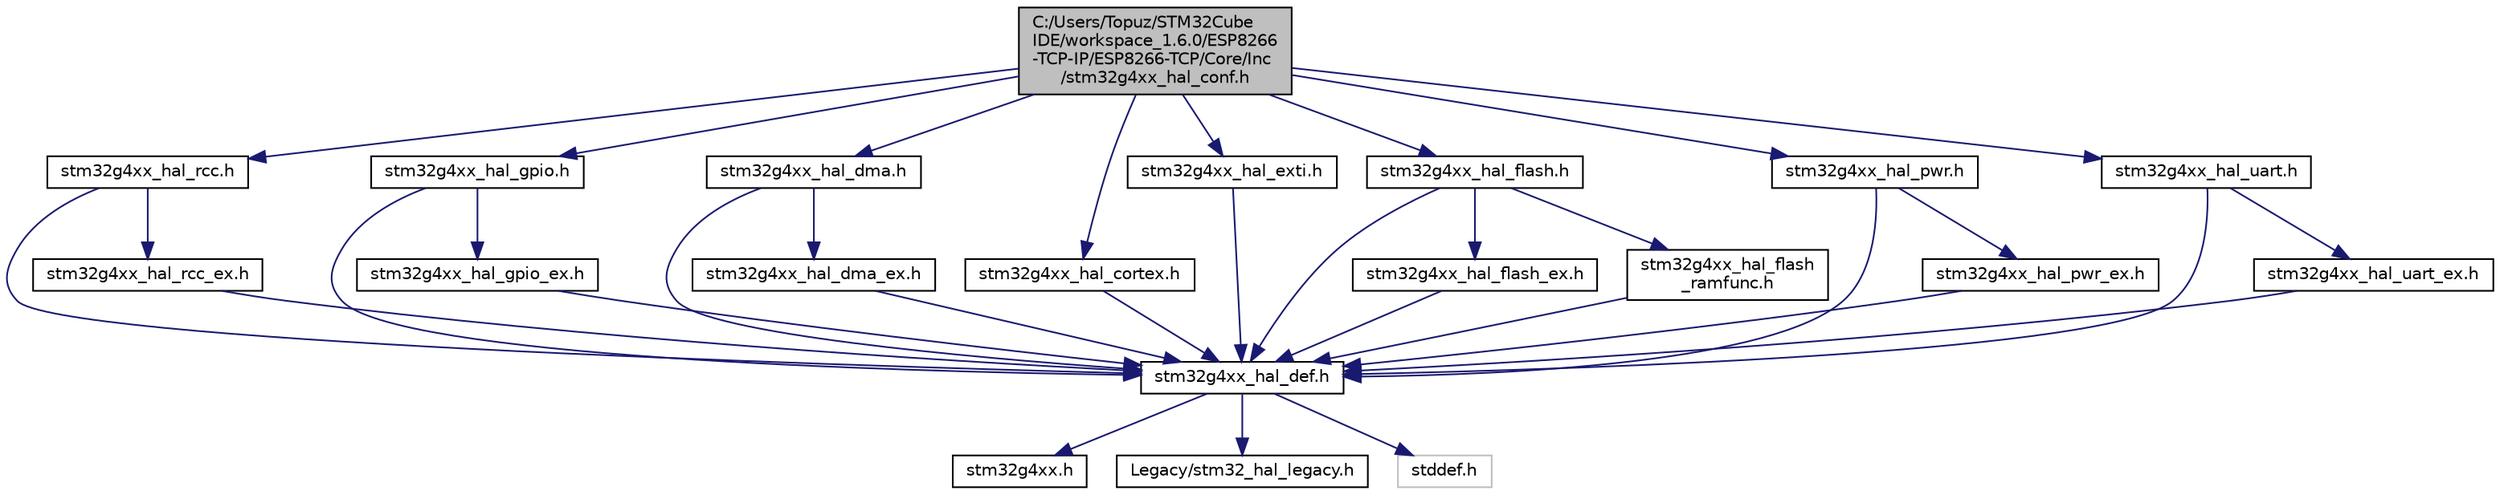 digraph "C:/Users/Topuz/STM32CubeIDE/workspace_1.6.0/ESP8266-TCP-IP/ESP8266-TCP/Core/Inc/stm32g4xx_hal_conf.h"
{
 // LATEX_PDF_SIZE
  edge [fontname="Helvetica",fontsize="10",labelfontname="Helvetica",labelfontsize="10"];
  node [fontname="Helvetica",fontsize="10",shape=record];
  Node1 [label="C:/Users/Topuz/STM32Cube\lIDE/workspace_1.6.0/ESP8266\l-TCP-IP/ESP8266-TCP/Core/Inc\l/stm32g4xx_hal_conf.h",height=0.2,width=0.4,color="black", fillcolor="grey75", style="filled", fontcolor="black",tooltip="HAL configuration file."];
  Node1 -> Node2 [color="midnightblue",fontsize="10",style="solid",fontname="Helvetica"];
  Node2 [label="stm32g4xx_hal_rcc.h",height=0.2,width=0.4,color="black", fillcolor="white", style="filled",URL="$stm32g4xx__hal__rcc_8h.html",tooltip="Header file of RCC HAL module."];
  Node2 -> Node3 [color="midnightblue",fontsize="10",style="solid",fontname="Helvetica"];
  Node3 [label="stm32g4xx_hal_def.h",height=0.2,width=0.4,color="black", fillcolor="white", style="filled",URL="$stm32g4xx__hal__def_8h.html",tooltip="This file contains HAL common defines, enumeration, macros and structures definitions."];
  Node3 -> Node4 [color="midnightblue",fontsize="10",style="solid",fontname="Helvetica"];
  Node4 [label="stm32g4xx.h",height=0.2,width=0.4,color="black", fillcolor="white", style="filled",URL="$stm32g4xx_8h.html",tooltip="CMSIS STM32G4xx Device Peripheral Access Layer Header File."];
  Node3 -> Node5 [color="midnightblue",fontsize="10",style="solid",fontname="Helvetica"];
  Node5 [label="Legacy/stm32_hal_legacy.h",height=0.2,width=0.4,color="black", fillcolor="white", style="filled",URL="$stm32__hal__legacy_8h.html",tooltip="This file contains aliases definition for the STM32Cube HAL constants macros and functions maintained..."];
  Node3 -> Node6 [color="midnightblue",fontsize="10",style="solid",fontname="Helvetica"];
  Node6 [label="stddef.h",height=0.2,width=0.4,color="grey75", fillcolor="white", style="filled",tooltip=" "];
  Node2 -> Node7 [color="midnightblue",fontsize="10",style="solid",fontname="Helvetica"];
  Node7 [label="stm32g4xx_hal_rcc_ex.h",height=0.2,width=0.4,color="black", fillcolor="white", style="filled",URL="$stm32g4xx__hal__rcc__ex_8h.html",tooltip="Header file of RCC HAL Extended module."];
  Node7 -> Node3 [color="midnightblue",fontsize="10",style="solid",fontname="Helvetica"];
  Node1 -> Node8 [color="midnightblue",fontsize="10",style="solid",fontname="Helvetica"];
  Node8 [label="stm32g4xx_hal_gpio.h",height=0.2,width=0.4,color="black", fillcolor="white", style="filled",URL="$stm32g4xx__hal__gpio_8h.html",tooltip="Header file of GPIO HAL module."];
  Node8 -> Node3 [color="midnightblue",fontsize="10",style="solid",fontname="Helvetica"];
  Node8 -> Node9 [color="midnightblue",fontsize="10",style="solid",fontname="Helvetica"];
  Node9 [label="stm32g4xx_hal_gpio_ex.h",height=0.2,width=0.4,color="black", fillcolor="white", style="filled",URL="$stm32g4xx__hal__gpio__ex_8h.html",tooltip="Header file of GPIO HAL Extended module."];
  Node9 -> Node3 [color="midnightblue",fontsize="10",style="solid",fontname="Helvetica"];
  Node1 -> Node10 [color="midnightblue",fontsize="10",style="solid",fontname="Helvetica"];
  Node10 [label="stm32g4xx_hal_dma.h",height=0.2,width=0.4,color="black", fillcolor="white", style="filled",URL="$stm32g4xx__hal__dma_8h.html",tooltip="Header file of DMA HAL module."];
  Node10 -> Node3 [color="midnightblue",fontsize="10",style="solid",fontname="Helvetica"];
  Node10 -> Node11 [color="midnightblue",fontsize="10",style="solid",fontname="Helvetica"];
  Node11 [label="stm32g4xx_hal_dma_ex.h",height=0.2,width=0.4,color="black", fillcolor="white", style="filled",URL="$stm32g4xx__hal__dma__ex_8h.html",tooltip="Header file of DMA HAL extension module."];
  Node11 -> Node3 [color="midnightblue",fontsize="10",style="solid",fontname="Helvetica"];
  Node1 -> Node12 [color="midnightblue",fontsize="10",style="solid",fontname="Helvetica"];
  Node12 [label="stm32g4xx_hal_cortex.h",height=0.2,width=0.4,color="black", fillcolor="white", style="filled",URL="$stm32g4xx__hal__cortex_8h.html",tooltip="Header file of CORTEX HAL module."];
  Node12 -> Node3 [color="midnightblue",fontsize="10",style="solid",fontname="Helvetica"];
  Node1 -> Node13 [color="midnightblue",fontsize="10",style="solid",fontname="Helvetica"];
  Node13 [label="stm32g4xx_hal_exti.h",height=0.2,width=0.4,color="black", fillcolor="white", style="filled",URL="$stm32g4xx__hal__exti_8h.html",tooltip="Header file of EXTI HAL module."];
  Node13 -> Node3 [color="midnightblue",fontsize="10",style="solid",fontname="Helvetica"];
  Node1 -> Node14 [color="midnightblue",fontsize="10",style="solid",fontname="Helvetica"];
  Node14 [label="stm32g4xx_hal_flash.h",height=0.2,width=0.4,color="black", fillcolor="white", style="filled",URL="$stm32g4xx__hal__flash_8h.html",tooltip="Header file of FLASH HAL module."];
  Node14 -> Node3 [color="midnightblue",fontsize="10",style="solid",fontname="Helvetica"];
  Node14 -> Node15 [color="midnightblue",fontsize="10",style="solid",fontname="Helvetica"];
  Node15 [label="stm32g4xx_hal_flash_ex.h",height=0.2,width=0.4,color="black", fillcolor="white", style="filled",URL="$stm32g4xx__hal__flash__ex_8h.html",tooltip="Header file of FLASH HAL Extended module."];
  Node15 -> Node3 [color="midnightblue",fontsize="10",style="solid",fontname="Helvetica"];
  Node14 -> Node16 [color="midnightblue",fontsize="10",style="solid",fontname="Helvetica"];
  Node16 [label="stm32g4xx_hal_flash\l_ramfunc.h",height=0.2,width=0.4,color="black", fillcolor="white", style="filled",URL="$stm32g4xx__hal__flash__ramfunc_8h.html",tooltip="Header file of FLASH RAMFUNC driver."];
  Node16 -> Node3 [color="midnightblue",fontsize="10",style="solid",fontname="Helvetica"];
  Node1 -> Node17 [color="midnightblue",fontsize="10",style="solid",fontname="Helvetica"];
  Node17 [label="stm32g4xx_hal_pwr.h",height=0.2,width=0.4,color="black", fillcolor="white", style="filled",URL="$stm32g4xx__hal__pwr_8h.html",tooltip="Header file of PWR HAL module."];
  Node17 -> Node3 [color="midnightblue",fontsize="10",style="solid",fontname="Helvetica"];
  Node17 -> Node18 [color="midnightblue",fontsize="10",style="solid",fontname="Helvetica"];
  Node18 [label="stm32g4xx_hal_pwr_ex.h",height=0.2,width=0.4,color="black", fillcolor="white", style="filled",URL="$stm32g4xx__hal__pwr__ex_8h.html",tooltip="Header file of PWR HAL Extended module."];
  Node18 -> Node3 [color="midnightblue",fontsize="10",style="solid",fontname="Helvetica"];
  Node1 -> Node19 [color="midnightblue",fontsize="10",style="solid",fontname="Helvetica"];
  Node19 [label="stm32g4xx_hal_uart.h",height=0.2,width=0.4,color="black", fillcolor="white", style="filled",URL="$stm32g4xx__hal__uart_8h.html",tooltip="Header file of UART HAL module."];
  Node19 -> Node3 [color="midnightblue",fontsize="10",style="solid",fontname="Helvetica"];
  Node19 -> Node20 [color="midnightblue",fontsize="10",style="solid",fontname="Helvetica"];
  Node20 [label="stm32g4xx_hal_uart_ex.h",height=0.2,width=0.4,color="black", fillcolor="white", style="filled",URL="$stm32g4xx__hal__uart__ex_8h.html",tooltip="Header file of UART HAL Extended module."];
  Node20 -> Node3 [color="midnightblue",fontsize="10",style="solid",fontname="Helvetica"];
}
